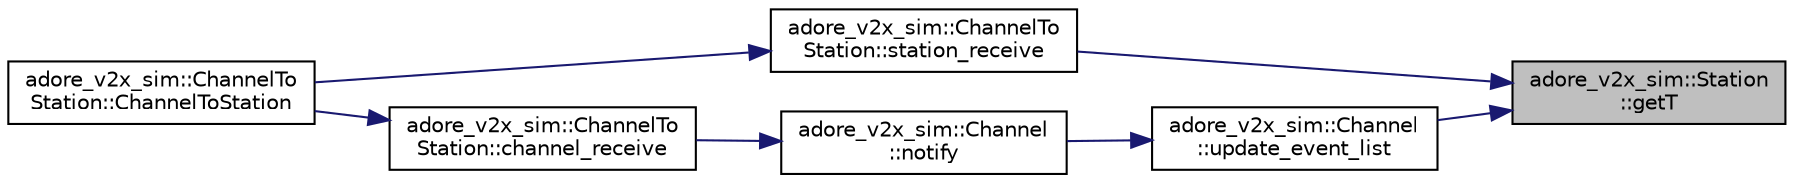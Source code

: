 digraph "adore_v2x_sim::Station::getT"
{
 // LATEX_PDF_SIZE
  edge [fontname="Helvetica",fontsize="10",labelfontname="Helvetica",labelfontsize="10"];
  node [fontname="Helvetica",fontsize="10",shape=record];
  rankdir="RL";
  Node1 [label="adore_v2x_sim::Station\l::getT",height=0.2,width=0.4,color="black", fillcolor="grey75", style="filled", fontcolor="black",tooltip=" "];
  Node1 -> Node2 [dir="back",color="midnightblue",fontsize="10",style="solid",fontname="Helvetica"];
  Node2 [label="adore_v2x_sim::ChannelTo\lStation::station_receive",height=0.2,width=0.4,color="black", fillcolor="white", style="filled",URL="$classadore__v2x__sim_1_1ChannelToStation.html#a37cad9ad3049f108d246d0ace6d64c85",tooltip=" "];
  Node2 -> Node3 [dir="back",color="midnightblue",fontsize="10",style="solid",fontname="Helvetica"];
  Node3 [label="adore_v2x_sim::ChannelTo\lStation::ChannelToStation",height=0.2,width=0.4,color="black", fillcolor="white", style="filled",URL="$classadore__v2x__sim_1_1ChannelToStation.html#afc0011515bacc7c20f45675108f2aa42",tooltip=" "];
  Node1 -> Node4 [dir="back",color="midnightblue",fontsize="10",style="solid",fontname="Helvetica"];
  Node4 [label="adore_v2x_sim::Channel\l::update_event_list",height=0.2,width=0.4,color="black", fillcolor="white", style="filled",URL="$classadore__v2x__sim_1_1Channel.html#a5285aecf2269490e6bf656216c74f09f",tooltip=" "];
  Node4 -> Node5 [dir="back",color="midnightblue",fontsize="10",style="solid",fontname="Helvetica"];
  Node5 [label="adore_v2x_sim::Channel\l::notify",height=0.2,width=0.4,color="black", fillcolor="white", style="filled",URL="$classadore__v2x__sim_1_1Channel.html#ab7b3f83271d69662baaee91d9d293c5a",tooltip=" "];
  Node5 -> Node6 [dir="back",color="midnightblue",fontsize="10",style="solid",fontname="Helvetica"];
  Node6 [label="adore_v2x_sim::ChannelTo\lStation::channel_receive",height=0.2,width=0.4,color="black", fillcolor="white", style="filled",URL="$classadore__v2x__sim_1_1ChannelToStation.html#a85d5f95e08d6a5afbdaa1223ab2c83ce",tooltip=" "];
  Node6 -> Node3 [dir="back",color="midnightblue",fontsize="10",style="solid",fontname="Helvetica"];
}
